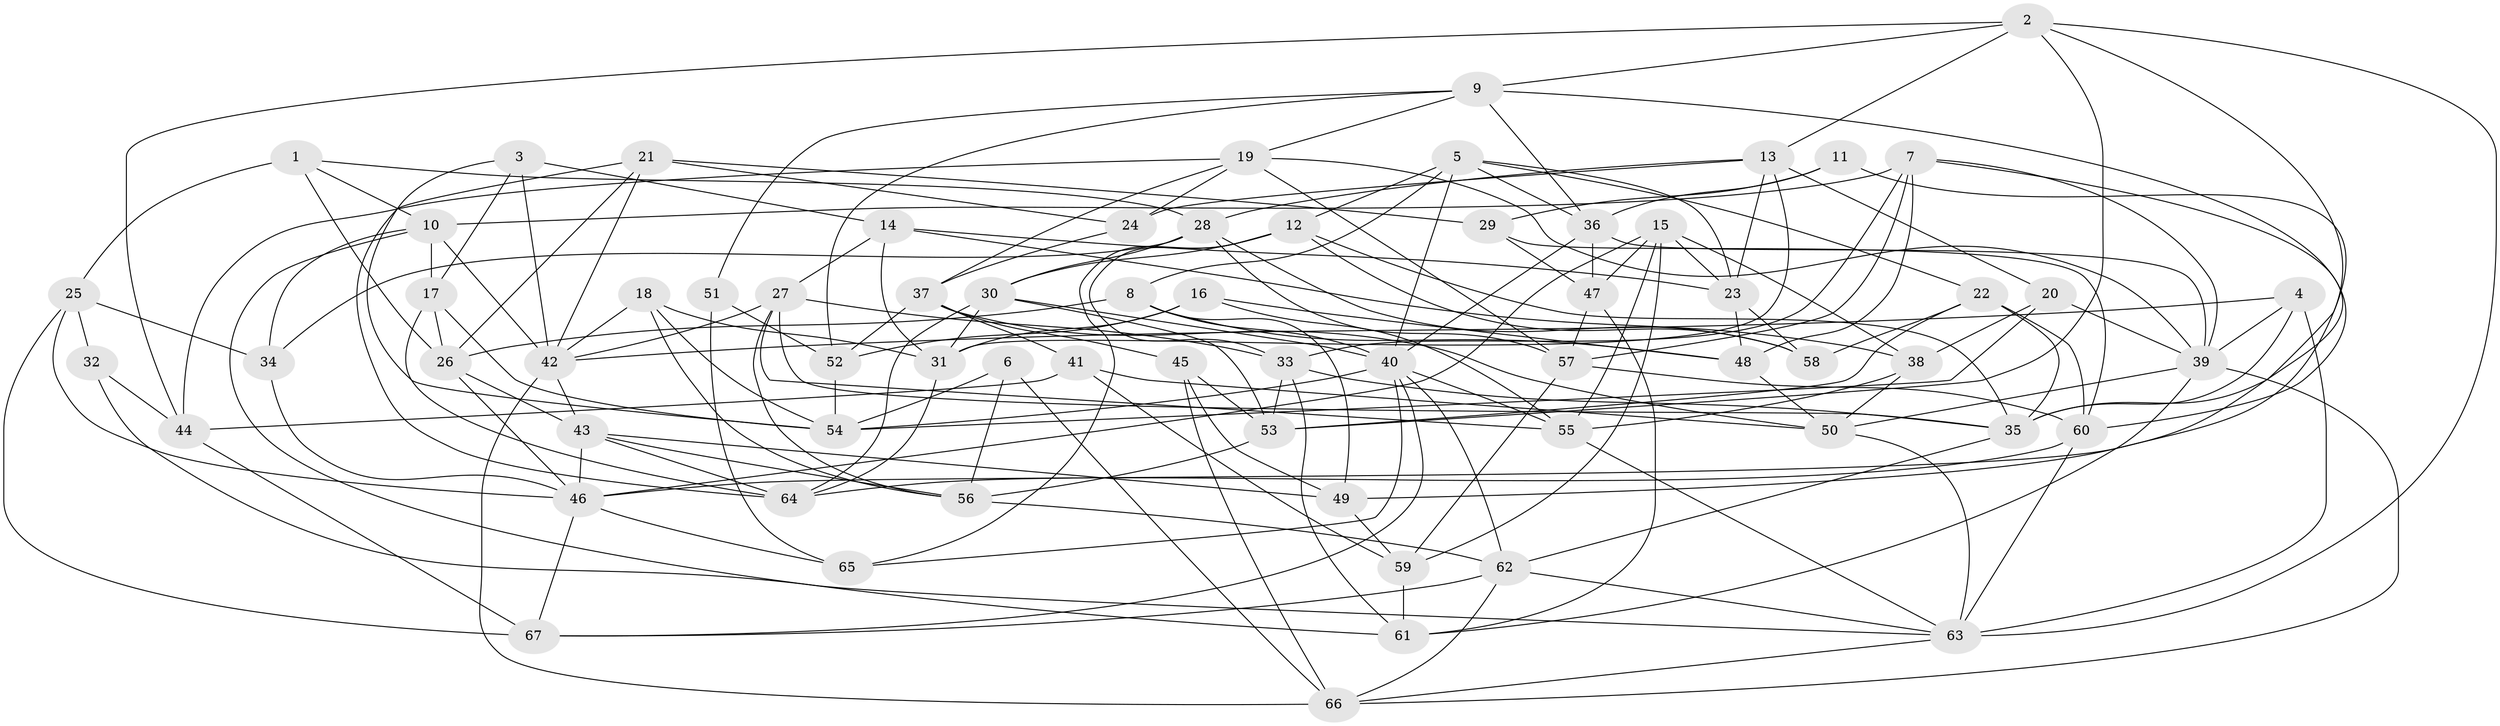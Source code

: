 // original degree distribution, {4: 1.0}
// Generated by graph-tools (version 1.1) at 2025/03/03/09/25 03:03:10]
// undirected, 67 vertices, 181 edges
graph export_dot {
graph [start="1"]
  node [color=gray90,style=filled];
  1;
  2;
  3;
  4;
  5;
  6;
  7;
  8;
  9;
  10;
  11;
  12;
  13;
  14;
  15;
  16;
  17;
  18;
  19;
  20;
  21;
  22;
  23;
  24;
  25;
  26;
  27;
  28;
  29;
  30;
  31;
  32;
  33;
  34;
  35;
  36;
  37;
  38;
  39;
  40;
  41;
  42;
  43;
  44;
  45;
  46;
  47;
  48;
  49;
  50;
  51;
  52;
  53;
  54;
  55;
  56;
  57;
  58;
  59;
  60;
  61;
  62;
  63;
  64;
  65;
  66;
  67;
  1 -- 10 [weight=1.0];
  1 -- 25 [weight=1.0];
  1 -- 26 [weight=1.0];
  1 -- 28 [weight=1.0];
  2 -- 9 [weight=1.0];
  2 -- 13 [weight=1.0];
  2 -- 35 [weight=1.0];
  2 -- 44 [weight=1.0];
  2 -- 53 [weight=1.0];
  2 -- 63 [weight=1.0];
  3 -- 14 [weight=1.0];
  3 -- 17 [weight=1.0];
  3 -- 42 [weight=1.0];
  3 -- 54 [weight=1.0];
  4 -- 35 [weight=1.0];
  4 -- 39 [weight=1.0];
  4 -- 42 [weight=1.0];
  4 -- 63 [weight=1.0];
  5 -- 8 [weight=1.0];
  5 -- 12 [weight=1.0];
  5 -- 22 [weight=1.0];
  5 -- 23 [weight=1.0];
  5 -- 36 [weight=1.0];
  5 -- 40 [weight=1.0];
  6 -- 54 [weight=2.0];
  6 -- 56 [weight=1.0];
  6 -- 66 [weight=1.0];
  7 -- 10 [weight=1.0];
  7 -- 33 [weight=1.0];
  7 -- 39 [weight=1.0];
  7 -- 46 [weight=1.0];
  7 -- 48 [weight=1.0];
  7 -- 57 [weight=1.0];
  8 -- 26 [weight=1.0];
  8 -- 40 [weight=1.0];
  8 -- 48 [weight=2.0];
  8 -- 49 [weight=1.0];
  9 -- 19 [weight=1.0];
  9 -- 36 [weight=1.0];
  9 -- 51 [weight=1.0];
  9 -- 52 [weight=1.0];
  9 -- 60 [weight=1.0];
  10 -- 17 [weight=1.0];
  10 -- 34 [weight=1.0];
  10 -- 42 [weight=1.0];
  10 -- 61 [weight=1.0];
  11 -- 29 [weight=1.0];
  11 -- 36 [weight=1.0];
  11 -- 49 [weight=2.0];
  12 -- 30 [weight=1.0];
  12 -- 33 [weight=1.0];
  12 -- 35 [weight=1.0];
  12 -- 58 [weight=1.0];
  12 -- 65 [weight=1.0];
  13 -- 20 [weight=1.0];
  13 -- 23 [weight=1.0];
  13 -- 24 [weight=1.0];
  13 -- 28 [weight=1.0];
  13 -- 31 [weight=1.0];
  14 -- 23 [weight=1.0];
  14 -- 27 [weight=1.0];
  14 -- 31 [weight=1.0];
  14 -- 38 [weight=2.0];
  15 -- 23 [weight=1.0];
  15 -- 38 [weight=1.0];
  15 -- 46 [weight=1.0];
  15 -- 47 [weight=1.0];
  15 -- 55 [weight=1.0];
  15 -- 59 [weight=1.0];
  16 -- 31 [weight=1.0];
  16 -- 48 [weight=1.0];
  16 -- 52 [weight=1.0];
  16 -- 55 [weight=1.0];
  17 -- 26 [weight=1.0];
  17 -- 54 [weight=2.0];
  17 -- 64 [weight=1.0];
  18 -- 31 [weight=1.0];
  18 -- 42 [weight=1.0];
  18 -- 54 [weight=1.0];
  18 -- 56 [weight=1.0];
  19 -- 24 [weight=1.0];
  19 -- 37 [weight=1.0];
  19 -- 39 [weight=1.0];
  19 -- 44 [weight=1.0];
  19 -- 57 [weight=1.0];
  20 -- 38 [weight=1.0];
  20 -- 39 [weight=1.0];
  20 -- 54 [weight=1.0];
  21 -- 24 [weight=1.0];
  21 -- 26 [weight=1.0];
  21 -- 29 [weight=2.0];
  21 -- 42 [weight=1.0];
  21 -- 64 [weight=1.0];
  22 -- 35 [weight=2.0];
  22 -- 53 [weight=1.0];
  22 -- 58 [weight=1.0];
  22 -- 60 [weight=1.0];
  23 -- 48 [weight=1.0];
  23 -- 58 [weight=1.0];
  24 -- 37 [weight=1.0];
  25 -- 32 [weight=2.0];
  25 -- 34 [weight=1.0];
  25 -- 46 [weight=1.0];
  25 -- 67 [weight=1.0];
  26 -- 43 [weight=1.0];
  26 -- 46 [weight=1.0];
  27 -- 33 [weight=1.0];
  27 -- 35 [weight=1.0];
  27 -- 42 [weight=1.0];
  27 -- 55 [weight=1.0];
  27 -- 56 [weight=1.0];
  28 -- 30 [weight=1.0];
  28 -- 34 [weight=1.0];
  28 -- 57 [weight=1.0];
  28 -- 58 [weight=1.0];
  29 -- 47 [weight=2.0];
  29 -- 60 [weight=1.0];
  30 -- 31 [weight=1.0];
  30 -- 40 [weight=1.0];
  30 -- 53 [weight=1.0];
  30 -- 64 [weight=1.0];
  31 -- 64 [weight=1.0];
  32 -- 44 [weight=1.0];
  32 -- 63 [weight=1.0];
  33 -- 35 [weight=1.0];
  33 -- 53 [weight=1.0];
  33 -- 61 [weight=1.0];
  34 -- 46 [weight=1.0];
  35 -- 62 [weight=1.0];
  36 -- 39 [weight=1.0];
  36 -- 40 [weight=1.0];
  36 -- 47 [weight=1.0];
  37 -- 41 [weight=1.0];
  37 -- 45 [weight=1.0];
  37 -- 50 [weight=1.0];
  37 -- 52 [weight=1.0];
  38 -- 50 [weight=1.0];
  38 -- 55 [weight=1.0];
  39 -- 50 [weight=1.0];
  39 -- 61 [weight=1.0];
  39 -- 66 [weight=1.0];
  40 -- 54 [weight=1.0];
  40 -- 55 [weight=1.0];
  40 -- 62 [weight=1.0];
  40 -- 65 [weight=2.0];
  40 -- 67 [weight=1.0];
  41 -- 44 [weight=1.0];
  41 -- 50 [weight=1.0];
  41 -- 59 [weight=1.0];
  42 -- 43 [weight=1.0];
  42 -- 66 [weight=1.0];
  43 -- 46 [weight=1.0];
  43 -- 49 [weight=1.0];
  43 -- 56 [weight=1.0];
  43 -- 64 [weight=1.0];
  44 -- 67 [weight=2.0];
  45 -- 49 [weight=1.0];
  45 -- 53 [weight=1.0];
  45 -- 66 [weight=1.0];
  46 -- 65 [weight=1.0];
  46 -- 67 [weight=1.0];
  47 -- 57 [weight=1.0];
  47 -- 61 [weight=1.0];
  48 -- 50 [weight=1.0];
  49 -- 59 [weight=1.0];
  50 -- 63 [weight=1.0];
  51 -- 52 [weight=1.0];
  51 -- 65 [weight=2.0];
  52 -- 54 [weight=2.0];
  53 -- 56 [weight=1.0];
  55 -- 63 [weight=1.0];
  56 -- 62 [weight=1.0];
  57 -- 59 [weight=1.0];
  57 -- 60 [weight=1.0];
  59 -- 61 [weight=2.0];
  60 -- 63 [weight=1.0];
  60 -- 64 [weight=1.0];
  62 -- 63 [weight=1.0];
  62 -- 66 [weight=1.0];
  62 -- 67 [weight=1.0];
  63 -- 66 [weight=1.0];
}
